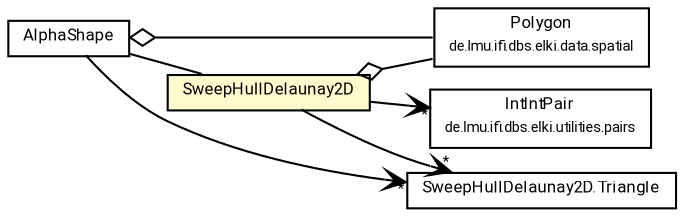 #!/usr/local/bin/dot
#
# Class diagram 
# Generated by UMLGraph version R5_7_2-60-g0e99a6 (http://www.spinellis.gr/umlgraph/)
#

digraph G {
	graph [fontnames="svg"]
	edge [fontname="Roboto",fontsize=7,labelfontname="Roboto",labelfontsize=7,color="black"];
	node [fontname="Roboto",fontcolor="black",fontsize=8,shape=plaintext,margin=0,width=0,height=0];
	nodesep=0.15;
	ranksep=0.25;
	rankdir=LR;
	// de.lmu.ifi.dbs.elki.data.spatial.Polygon
	c10129459 [label=<<table title="de.lmu.ifi.dbs.elki.data.spatial.Polygon" border="0" cellborder="1" cellspacing="0" cellpadding="2" href="../../data/spatial/Polygon.html" target="_parent">
		<tr><td><table border="0" cellspacing="0" cellpadding="1">
		<tr><td align="center" balign="center"> <font face="Roboto">Polygon</font> </td></tr>
		<tr><td align="center" balign="center"> <font face="Roboto" point-size="7.0">de.lmu.ifi.dbs.elki.data.spatial</font> </td></tr>
		</table></td></tr>
		</table>>, URL="../../data/spatial/Polygon.html"];
	// de.lmu.ifi.dbs.elki.math.geometry.SweepHullDelaunay2D
	c10130198 [label=<<table title="de.lmu.ifi.dbs.elki.math.geometry.SweepHullDelaunay2D" border="0" cellborder="1" cellspacing="0" cellpadding="2" bgcolor="lemonChiffon" href="SweepHullDelaunay2D.html" target="_parent">
		<tr><td><table border="0" cellspacing="0" cellpadding="1">
		<tr><td align="center" balign="center"> <font face="Roboto">SweepHullDelaunay2D</font> </td></tr>
		</table></td></tr>
		</table>>, URL="SweepHullDelaunay2D.html"];
	// de.lmu.ifi.dbs.elki.math.geometry.SweepHullDelaunay2D.Triangle
	c10130200 [label=<<table title="de.lmu.ifi.dbs.elki.math.geometry.SweepHullDelaunay2D.Triangle" border="0" cellborder="1" cellspacing="0" cellpadding="2" href="SweepHullDelaunay2D.Triangle.html" target="_parent">
		<tr><td><table border="0" cellspacing="0" cellpadding="1">
		<tr><td align="center" balign="center"> <font face="Roboto">SweepHullDelaunay2D.Triangle</font> </td></tr>
		</table></td></tr>
		</table>>, URL="SweepHullDelaunay2D.Triangle.html"];
	// de.lmu.ifi.dbs.elki.math.geometry.AlphaShape
	c10130210 [label=<<table title="de.lmu.ifi.dbs.elki.math.geometry.AlphaShape" border="0" cellborder="1" cellspacing="0" cellpadding="2" href="AlphaShape.html" target="_parent">
		<tr><td><table border="0" cellspacing="0" cellpadding="1">
		<tr><td align="center" balign="center"> <font face="Roboto">AlphaShape</font> </td></tr>
		</table></td></tr>
		</table>>, URL="AlphaShape.html"];
	// de.lmu.ifi.dbs.elki.utilities.pairs.IntIntPair
	c10130338 [label=<<table title="de.lmu.ifi.dbs.elki.utilities.pairs.IntIntPair" border="0" cellborder="1" cellspacing="0" cellpadding="2" href="../../utilities/pairs/IntIntPair.html" target="_parent">
		<tr><td><table border="0" cellspacing="0" cellpadding="1">
		<tr><td align="center" balign="center"> <font face="Roboto">IntIntPair</font> </td></tr>
		<tr><td align="center" balign="center"> <font face="Roboto" point-size="7.0">de.lmu.ifi.dbs.elki.utilities.pairs</font> </td></tr>
		</table></td></tr>
		</table>>, URL="../../utilities/pairs/IntIntPair.html"];
	// de.lmu.ifi.dbs.elki.math.geometry.SweepHullDelaunay2D has de.lmu.ifi.dbs.elki.data.spatial.Polygon
	c10130198 -> c10129459 [arrowhead=none,arrowtail=ediamond,dir=back,weight=4];
	// de.lmu.ifi.dbs.elki.math.geometry.AlphaShape has de.lmu.ifi.dbs.elki.data.spatial.Polygon
	c10130210 -> c10129459 [arrowhead=none,arrowtail=ediamond,dir=back,weight=4];
	// de.lmu.ifi.dbs.elki.math.geometry.AlphaShape assoc de.lmu.ifi.dbs.elki.math.geometry.SweepHullDelaunay2D
	c10130210 -> c10130198 [arrowhead=none,weight=2];
	// de.lmu.ifi.dbs.elki.math.geometry.SweepHullDelaunay2D navassoc de.lmu.ifi.dbs.elki.math.geometry.SweepHullDelaunay2D.Triangle
	c10130198 -> c10130200 [arrowhead=open,weight=1,headlabel="*"];
	// de.lmu.ifi.dbs.elki.math.geometry.SweepHullDelaunay2D navassoc de.lmu.ifi.dbs.elki.utilities.pairs.IntIntPair
	c10130198 -> c10130338 [arrowhead=open,weight=1,headlabel="*"];
	// de.lmu.ifi.dbs.elki.math.geometry.AlphaShape navassoc de.lmu.ifi.dbs.elki.math.geometry.SweepHullDelaunay2D.Triangle
	c10130210 -> c10130200 [arrowhead=open,weight=1,headlabel="*"];
}

